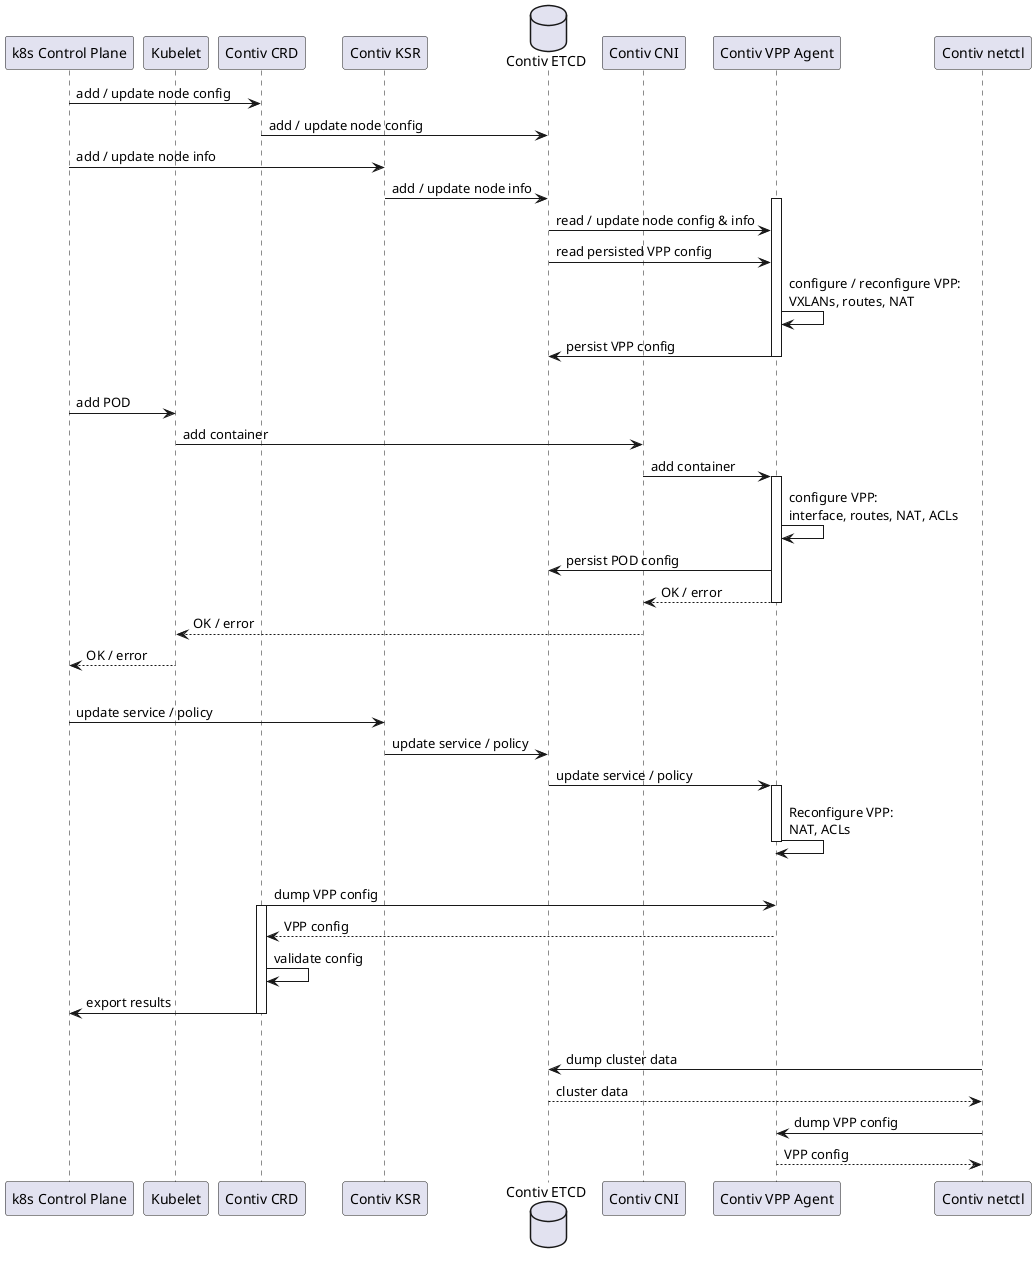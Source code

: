 @startuml
participant "k8s Control Plane"
participant Kubelet
participant "Contiv CRD"
participant "Contiv KSR"
database "Contiv ETCD"
participant "Contiv CNI"
participant "Contiv VPP Agent"


"k8s Control Plane" -> "Contiv CRD": add / update node config
"Contiv CRD" -> "Contiv ETCD": add / update node config
"k8s Control Plane" -> "Contiv KSR": add / update node info
"Contiv KSR" -> "Contiv ETCD": add / update node info
activate "Contiv VPP Agent"
"Contiv ETCD" -> "Contiv VPP Agent": read / update node config & info
"Contiv ETCD" -> "Contiv VPP Agent": read persisted VPP config
"Contiv VPP Agent" -> "Contiv VPP Agent": configure / reconfigure VPP:\nVXLANs, routes, NAT
"Contiv VPP Agent" -> "Contiv ETCD": persist VPP config
deactivate "Contiv VPP Agent"

|||

"k8s Control Plane" -> Kubelet: add POD
Kubelet -> "Contiv CNI": add container
"Contiv CNI" -> "Contiv VPP Agent": add container
activate "Contiv VPP Agent"
"Contiv VPP Agent" -> "Contiv VPP Agent": configure VPP:\ninterface, routes, NAT, ACLs
"Contiv VPP Agent" -> "Contiv ETCD": persist POD config
"Contiv VPP Agent" --> "Contiv CNI": OK / error
deactivate "Contiv VPP Agent"
"Contiv CNI" --> "Kubelet": OK / error
"Kubelet" --> "k8s Control Plane": OK / error


|||

"k8s Control Plane" -> "Contiv KSR": update service / policy
"Contiv KSR" -> "Contiv ETCD": update service / policy
"Contiv ETCD" -> "Contiv VPP Agent": update service / policy
activate "Contiv VPP Agent"
"Contiv VPP Agent" -> "Contiv VPP Agent": Reconfigure VPP:\nNAT, ACLs
deactivate "Contiv VPP Agent"

|||


"Contiv CRD" -> "Contiv VPP Agent": dump VPP config
activate "Contiv CRD"
"Contiv VPP Agent" --> "Contiv CRD": VPP config
"Contiv CRD" -> "Contiv CRD": validate config
"Contiv CRD" -> "k8s Control Plane": export results
deactivate "Contiv CRD"

|||

"Contiv netctl" -> "Contiv ETCD": dump cluster data
"Contiv ETCD" --> "Contiv netctl": cluster data
"Contiv netctl" -> "Contiv VPP Agent": dump VPP config
"Contiv VPP Agent" --> "Contiv netctl": VPP config

@enduml